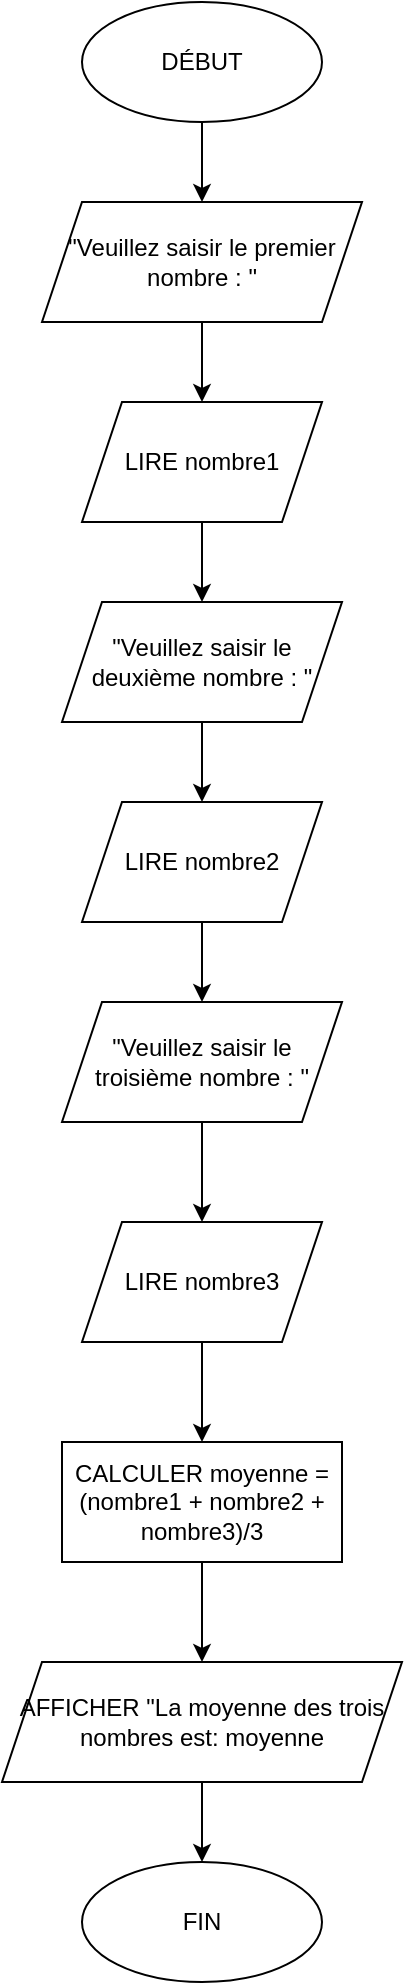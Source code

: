 <mxfile>
    <diagram name="Page-1" id="5eX4Q030cal43u4tE9cf">
        <mxGraphModel dx="772" dy="374" grid="1" gridSize="10" guides="1" tooltips="1" connect="1" arrows="1" fold="1" page="1" pageScale="1" pageWidth="827" pageHeight="1169" math="0" shadow="0">
            <root>
                <mxCell id="0"/>
                <mxCell id="1" parent="0"/>
                <mxCell id="2" style="edgeStyle=none;html=1;exitX=0.5;exitY=1;exitDx=0;exitDy=0;entryX=0.5;entryY=0;entryDx=0;entryDy=0;" edge="1" parent="1" source="21" target="27">
                    <mxGeometry relative="1" as="geometry">
                        <mxPoint x="370" y="105" as="sourcePoint"/>
                        <mxPoint x="370" y="145" as="targetPoint"/>
                    </mxGeometry>
                </mxCell>
                <mxCell id="4" value="" style="edgeStyle=none;html=1;" edge="1" parent="1" target="7">
                    <mxGeometry relative="1" as="geometry">
                        <mxPoint x="370" y="205" as="sourcePoint"/>
                    </mxGeometry>
                </mxCell>
                <mxCell id="6" value="" style="edgeStyle=none;html=1;entryX=0.5;entryY=0;entryDx=0;entryDy=0;" edge="1" parent="1" source="7" target="26">
                    <mxGeometry relative="1" as="geometry">
                        <mxPoint x="370" y="330" as="targetPoint"/>
                    </mxGeometry>
                </mxCell>
                <mxCell id="7" value="LIRE nombre1" style="shape=parallelogram;perimeter=parallelogramPerimeter;whiteSpace=wrap;html=1;fixedSize=1;rounded=0;" vertex="1" parent="1">
                    <mxGeometry x="310" y="250" width="120" height="60" as="geometry"/>
                </mxCell>
                <mxCell id="8" value="" style="edgeStyle=none;html=1;exitX=0.5;exitY=1;exitDx=0;exitDy=0;" edge="1" parent="1" target="11">
                    <mxGeometry relative="1" as="geometry">
                        <mxPoint x="370" y="390" as="sourcePoint"/>
                    </mxGeometry>
                </mxCell>
                <mxCell id="10" value="" style="edgeStyle=none;html=1;entryX=0.5;entryY=0;entryDx=0;entryDy=0;" edge="1" parent="1" source="11" target="24">
                    <mxGeometry relative="1" as="geometry">
                        <mxPoint x="370" y="550" as="targetPoint"/>
                    </mxGeometry>
                </mxCell>
                <mxCell id="11" value="LIRE nombre2" style="shape=parallelogram;perimeter=parallelogramPerimeter;whiteSpace=wrap;html=1;fixedSize=1;rounded=0;" vertex="1" parent="1">
                    <mxGeometry x="310" y="450" width="120" height="60" as="geometry"/>
                </mxCell>
                <mxCell id="12" value="" style="edgeStyle=none;html=1;" edge="1" parent="1" target="15">
                    <mxGeometry relative="1" as="geometry">
                        <mxPoint x="370" y="610" as="sourcePoint"/>
                    </mxGeometry>
                </mxCell>
                <mxCell id="14" value="" style="edgeStyle=none;html=1;" edge="1" parent="1" source="15" target="17">
                    <mxGeometry relative="1" as="geometry"/>
                </mxCell>
                <mxCell id="15" value="LIRE nombre3" style="shape=parallelogram;perimeter=parallelogramPerimeter;whiteSpace=wrap;html=1;fixedSize=1;rounded=0;" vertex="1" parent="1">
                    <mxGeometry x="310" y="660" width="120" height="60" as="geometry"/>
                </mxCell>
                <mxCell id="16" value="" style="edgeStyle=none;html=1;entryX=0.5;entryY=0;entryDx=0;entryDy=0;" edge="1" parent="1" source="17" target="23">
                    <mxGeometry relative="1" as="geometry">
                        <mxPoint x="370" y="880" as="targetPoint"/>
                    </mxGeometry>
                </mxCell>
                <mxCell id="17" value="CALCULER moyenne = (nombre1 + nombre2 + nombre3)/3" style="whiteSpace=wrap;html=1;rounded=0;" vertex="1" parent="1">
                    <mxGeometry x="300" y="770" width="140" height="60" as="geometry"/>
                </mxCell>
                <mxCell id="18" value="" style="edgeStyle=none;html=1;entryX=0.5;entryY=0;entryDx=0;entryDy=0;" edge="1" parent="1" target="22">
                    <mxGeometry relative="1" as="geometry">
                        <mxPoint x="370" y="940" as="sourcePoint"/>
                        <mxPoint x="370" y="980" as="targetPoint"/>
                    </mxGeometry>
                </mxCell>
                <mxCell id="21" value="DÉBUT" style="ellipse;whiteSpace=wrap;html=1;" vertex="1" parent="1">
                    <mxGeometry x="310" y="50" width="120" height="60" as="geometry"/>
                </mxCell>
                <mxCell id="22" value="FIN" style="ellipse;whiteSpace=wrap;html=1;" vertex="1" parent="1">
                    <mxGeometry x="310" y="980" width="120" height="60" as="geometry"/>
                </mxCell>
                <mxCell id="23" value="AFFICHER &quot;La moyenne des trois nombres est: moyenne" style="shape=parallelogram;perimeter=parallelogramPerimeter;whiteSpace=wrap;html=1;fixedSize=1;" vertex="1" parent="1">
                    <mxGeometry x="270" y="880" width="200" height="60" as="geometry"/>
                </mxCell>
                <mxCell id="24" value="&quot;Veuillez saisir le troisième nombre : &quot;" style="shape=parallelogram;perimeter=parallelogramPerimeter;whiteSpace=wrap;html=1;fixedSize=1;" vertex="1" parent="1">
                    <mxGeometry x="300" y="550" width="140" height="60" as="geometry"/>
                </mxCell>
                <mxCell id="26" value="&quot;Veuillez saisir le deuxième nombre : &quot;" style="shape=parallelogram;perimeter=parallelogramPerimeter;whiteSpace=wrap;html=1;fixedSize=1;" vertex="1" parent="1">
                    <mxGeometry x="300" y="350" width="140" height="60" as="geometry"/>
                </mxCell>
                <mxCell id="27" value="&quot;Veuillez saisir le premier nombre : &quot;" style="shape=parallelogram;perimeter=parallelogramPerimeter;whiteSpace=wrap;html=1;fixedSize=1;" vertex="1" parent="1">
                    <mxGeometry x="290" y="150" width="160" height="60" as="geometry"/>
                </mxCell>
            </root>
        </mxGraphModel>
    </diagram>
</mxfile>